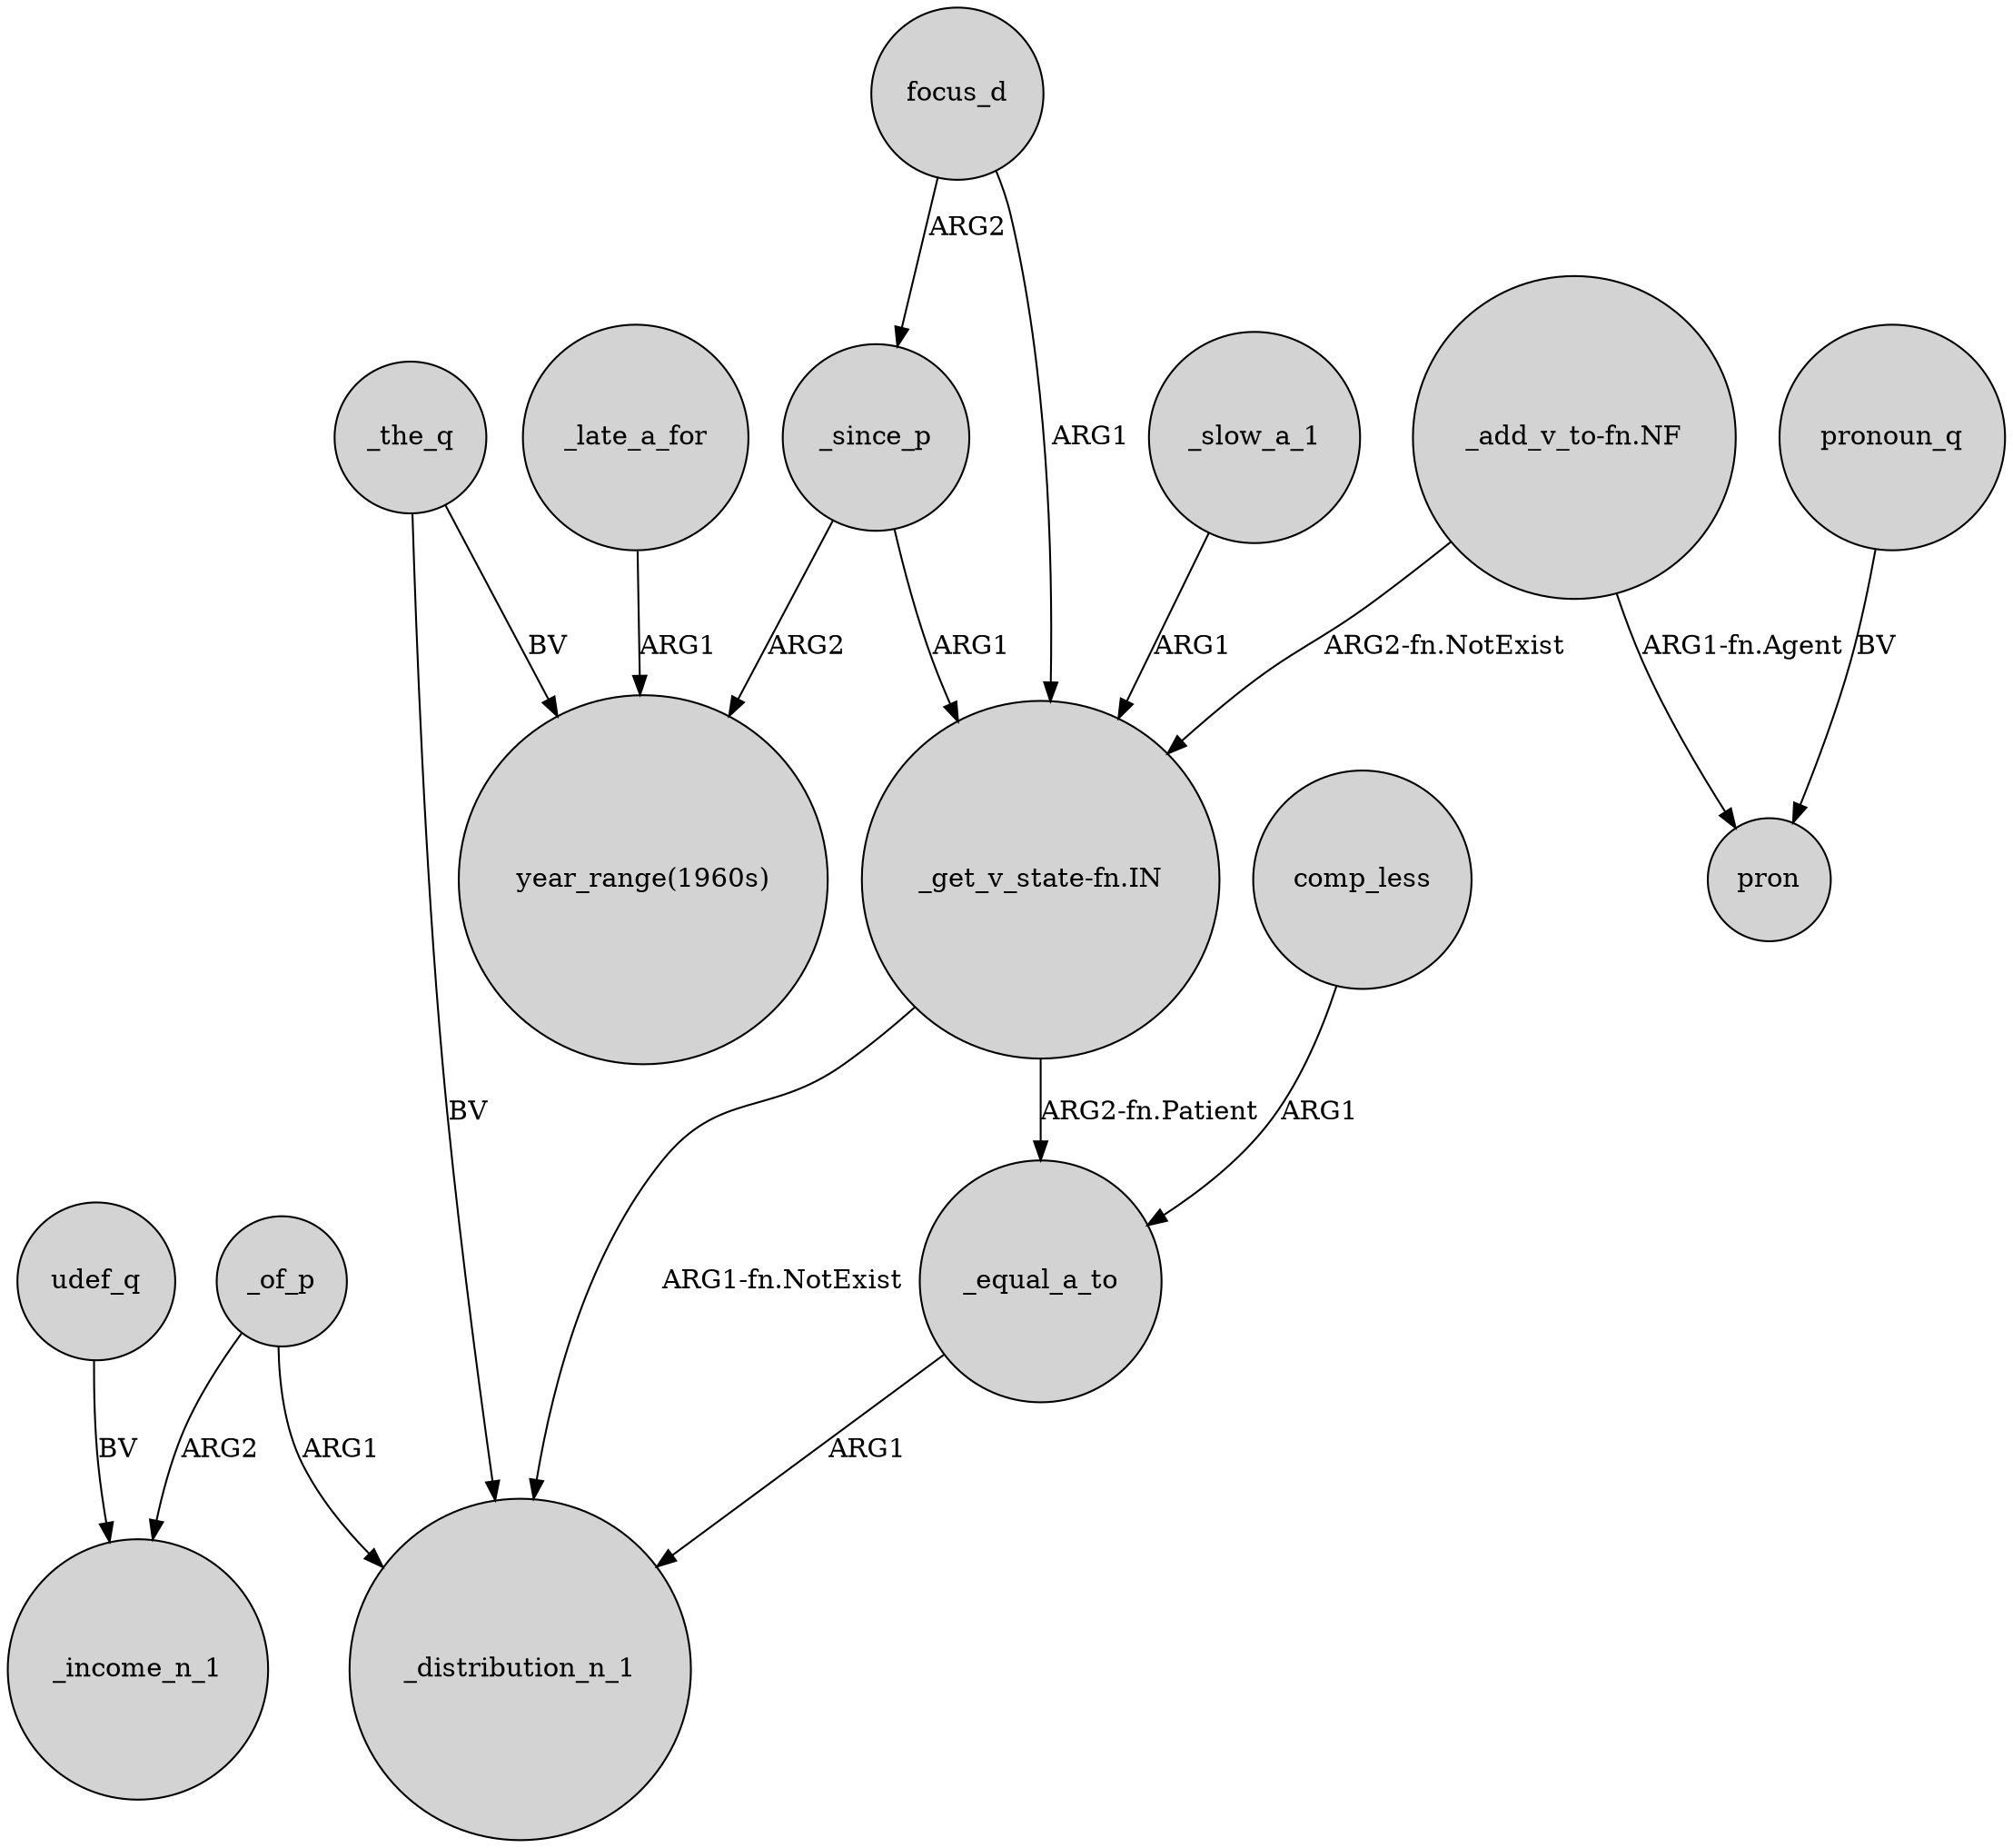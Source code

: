 digraph {
	node [shape=circle style=filled]
	_of_p -> _income_n_1 [label=ARG2]
	focus_d -> _since_p [label=ARG2]
	focus_d -> "_get_v_state-fn.IN" [label=ARG1]
	_since_p -> "year_range(1960s)" [label=ARG2]
	_equal_a_to -> _distribution_n_1 [label=ARG1]
	comp_less -> _equal_a_to [label=ARG1]
	"_get_v_state-fn.IN" -> _distribution_n_1 [label="ARG1-fn.NotExist"]
	"_add_v_to-fn.NF" -> "_get_v_state-fn.IN" [label="ARG2-fn.NotExist"]
	_since_p -> "_get_v_state-fn.IN" [label=ARG1]
	_late_a_for -> "year_range(1960s)" [label=ARG1]
	"_get_v_state-fn.IN" -> _equal_a_to [label="ARG2-fn.Patient"]
	_of_p -> _distribution_n_1 [label=ARG1]
	_slow_a_1 -> "_get_v_state-fn.IN" [label=ARG1]
	"_add_v_to-fn.NF" -> pron [label="ARG1-fn.Agent"]
	_the_q -> _distribution_n_1 [label=BV]
	udef_q -> _income_n_1 [label=BV]
	_the_q -> "year_range(1960s)" [label=BV]
	pronoun_q -> pron [label=BV]
}
